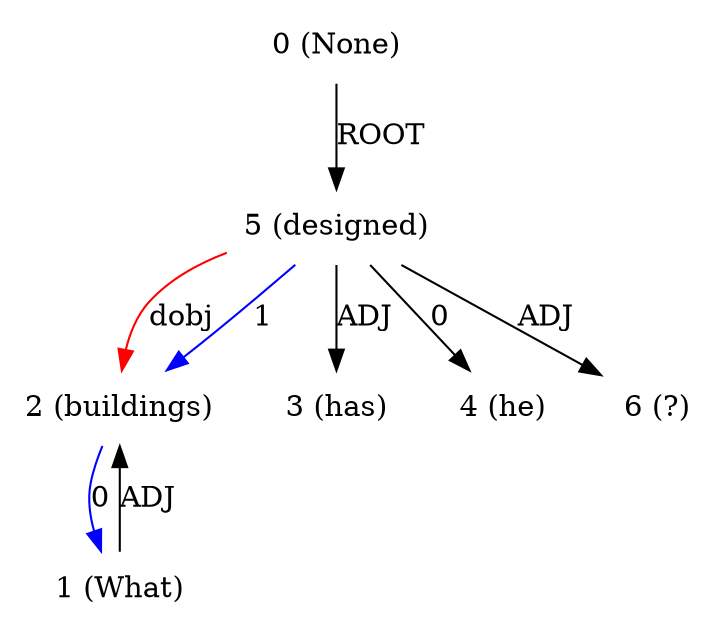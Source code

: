 digraph G{
edge [dir=forward]
node [shape=plaintext]

0 [label="0 (None)"]
0 -> 5 [label="ROOT"]
1 [label="1 (What)"]
1 -> 2 [label="ADJ"]
2 [label="2 (buildings)"]
2 -> 1 [label="0", color="blue"]
5 -> 2 [label="dobj", color="red"]
3 [label="3 (has)"]
4 [label="4 (he)"]
5 [label="5 (designed)"]
5 -> 2 [label="1", color="blue"]
5 -> 4 [label="0"]
5 -> 3 [label="ADJ"]
5 -> 6 [label="ADJ"]
6 [label="6 (?)"]
}
